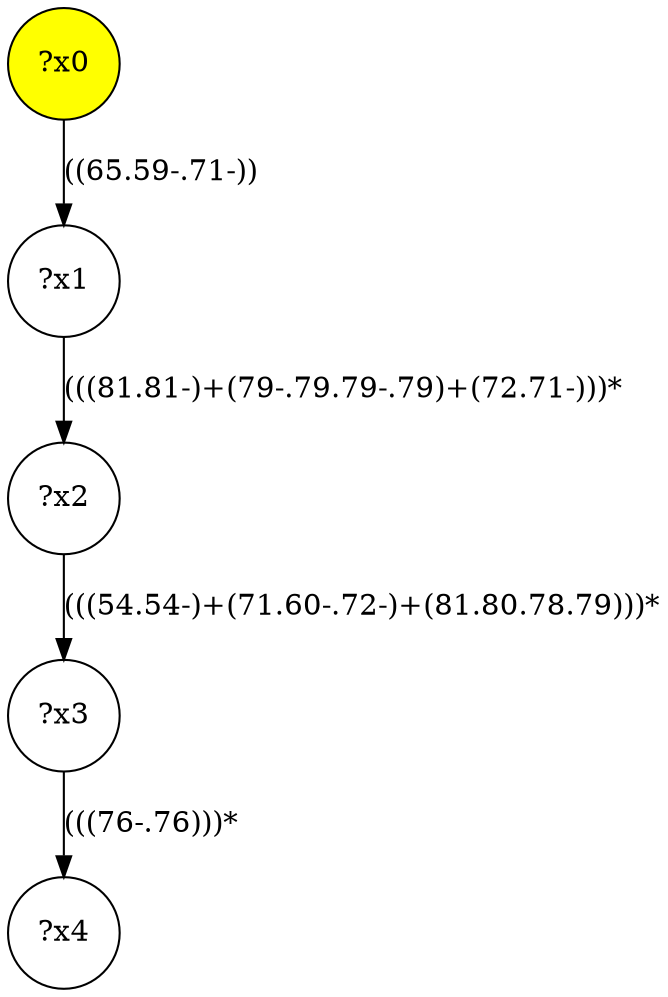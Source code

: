 digraph g {
	x0 [fillcolor="yellow", style="filled," shape=circle, label="?x0"];
	x1 [shape=circle, label="?x1"];
	x0 -> x1 [label="((65.59-.71-))"];
	x2 [shape=circle, label="?x2"];
	x1 -> x2 [label="(((81.81-)+(79-.79.79-.79)+(72.71-)))*"];
	x3 [shape=circle, label="?x3"];
	x2 -> x3 [label="(((54.54-)+(71.60-.72-)+(81.80.78.79)))*"];
	x4 [shape=circle, label="?x4"];
	x3 -> x4 [label="(((76-.76)))*"];
}
